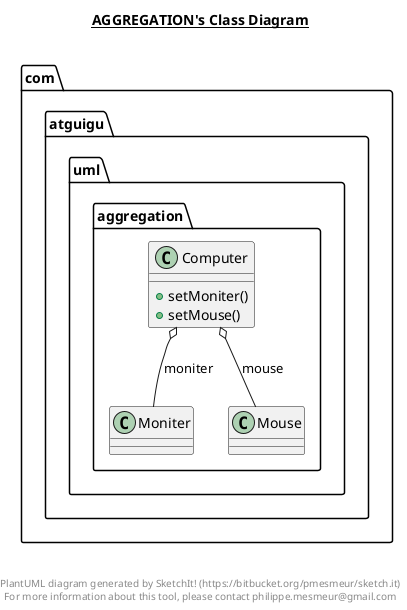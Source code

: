 @startuml

title __AGGREGATION's Class Diagram__\n

  namespace com.atguigu.uml {
    namespace aggregation {
      class com.atguigu.uml.aggregation.Computer {
          + setMoniter()
          + setMouse()
      }
    }
  }
  

  namespace com.atguigu.uml {
    namespace aggregation {
      class com.atguigu.uml.aggregation.Moniter {
      }
    }
  }
  

  namespace com.atguigu.uml {
    namespace aggregation {
      class com.atguigu.uml.aggregation.Mouse {
      }
    }
  }
  

  com.atguigu.uml.aggregation.Computer o-- com.atguigu.uml.aggregation.Moniter : moniter
  com.atguigu.uml.aggregation.Computer o-- com.atguigu.uml.aggregation.Mouse : mouse


right footer


PlantUML diagram generated by SketchIt! (https://bitbucket.org/pmesmeur/sketch.it)
For more information about this tool, please contact philippe.mesmeur@gmail.com
endfooter

@enduml
